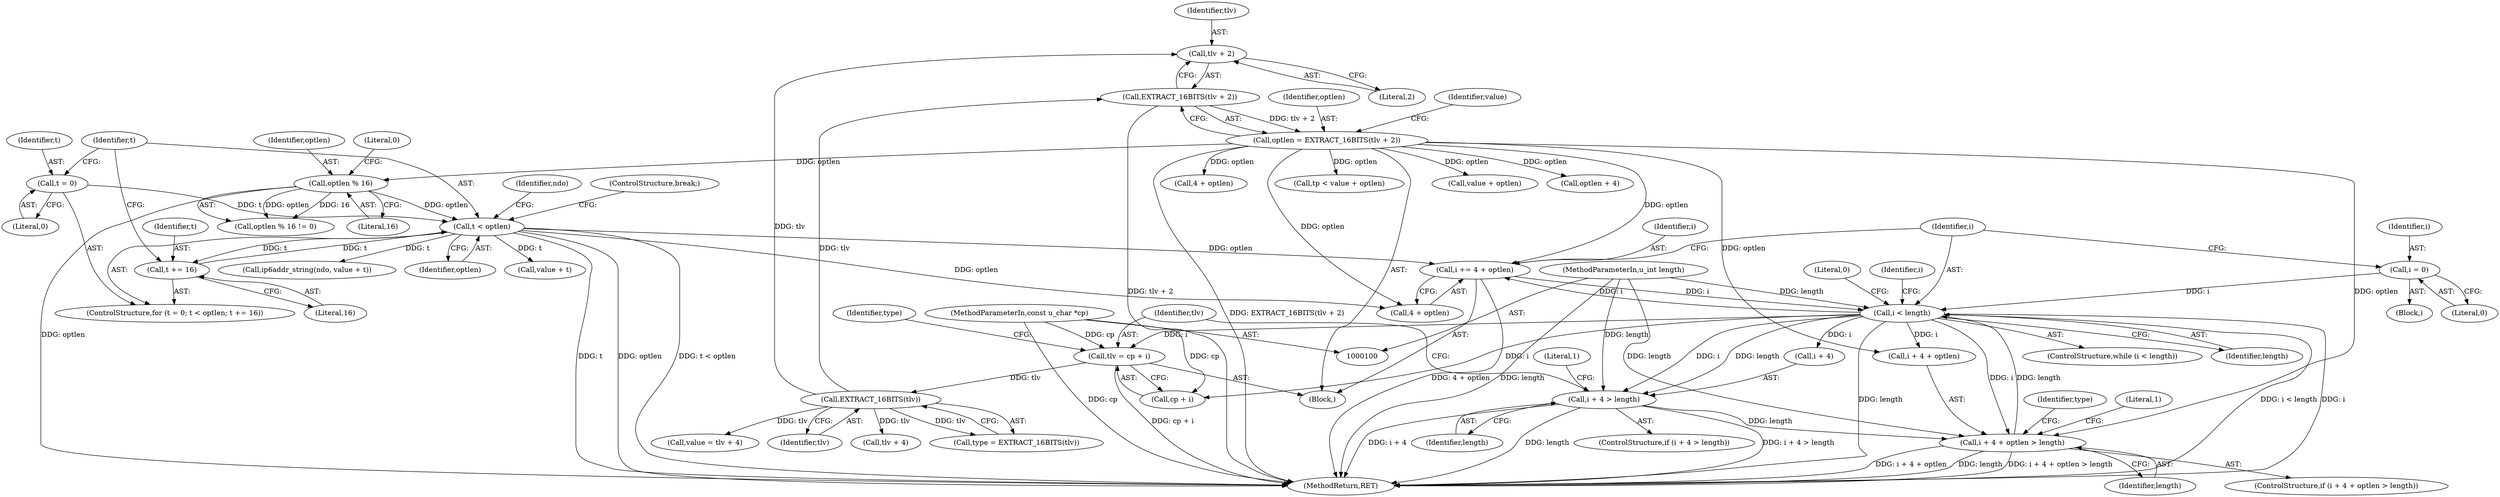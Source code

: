 digraph "0_tcpdump_39582c04cc5e34054b2936b423072fb9df2ff6ef@pointer" {
"1000141" [label="(Call,tlv + 2)"];
"1000136" [label="(Call,EXTRACT_16BITS(tlv))"];
"1000129" [label="(Call,tlv = cp + i)"];
"1000102" [label="(MethodParameterIn,const u_char *cp)"];
"1000116" [label="(Call,i < length)"];
"1000112" [label="(Call,i = 0)"];
"1000269" [label="(Call,i += 4 + optlen)"];
"1000220" [label="(Call,t < optlen)"];
"1000217" [label="(Call,t = 0)"];
"1000223" [label="(Call,t += 16)"];
"1000202" [label="(Call,optlen % 16)"];
"1000138" [label="(Call,optlen = EXTRACT_16BITS(tlv + 2))"];
"1000140" [label="(Call,EXTRACT_16BITS(tlv + 2))"];
"1000184" [label="(Call,i + 4 + optlen > length)"];
"1000121" [label="(Call,i + 4 > length)"];
"1000103" [label="(MethodParameterIn,u_int length)"];
"1000139" [label="(Identifier,optlen)"];
"1000121" [label="(Call,i + 4 > length)"];
"1000224" [label="(Identifier,t)"];
"1000128" [label="(Literal,1)"];
"1000220" [label="(Call,t < optlen)"];
"1000221" [label="(Identifier,t)"];
"1000122" [label="(Call,i + 4)"];
"1000246" [label="(Call,value + optlen)"];
"1000137" [label="(Identifier,tlv)"];
"1000130" [label="(Identifier,tlv)"];
"1000143" [label="(Literal,2)"];
"1000270" [label="(Identifier,i)"];
"1000223" [label="(Call,t += 16)"];
"1000222" [label="(Identifier,optlen)"];
"1000180" [label="(Call,optlen + 4)"];
"1000205" [label="(Literal,0)"];
"1000225" [label="(Literal,16)"];
"1000117" [label="(Identifier,i)"];
"1000141" [label="(Call,tlv + 2)"];
"1000204" [label="(Literal,16)"];
"1000140" [label="(Call,EXTRACT_16BITS(tlv + 2))"];
"1000113" [label="(Identifier,i)"];
"1000120" [label="(ControlStructure,if (i + 4 > length))"];
"1000184" [label="(Call,i + 4 + optlen > length)"];
"1000219" [label="(Literal,0)"];
"1000142" [label="(Identifier,tlv)"];
"1000190" [label="(Identifier,length)"];
"1000119" [label="(Block,)"];
"1000118" [label="(Identifier,length)"];
"1000136" [label="(Call,EXTRACT_16BITS(tlv))"];
"1000271" [label="(Call,4 + optlen)"];
"1000135" [label="(Identifier,type)"];
"1000138" [label="(Call,optlen = EXTRACT_16BITS(tlv + 2))"];
"1000216" [label="(ControlStructure,for (t = 0; t < optlen; t += 16))"];
"1000203" [label="(Identifier,optlen)"];
"1000146" [label="(Call,tlv + 4)"];
"1000183" [label="(ControlStructure,if (i + 4 + optlen > length))"];
"1000129" [label="(Call,tlv = cp + i)"];
"1000217" [label="(Call,t = 0)"];
"1000131" [label="(Call,cp + i)"];
"1000187" [label="(Call,4 + optlen)"];
"1000125" [label="(Identifier,length)"];
"1000112" [label="(Call,i = 0)"];
"1000103" [label="(MethodParameterIn,u_int length)"];
"1000102" [label="(MethodParameterIn,const u_char *cp)"];
"1000228" [label="(Identifier,ndo)"];
"1000202" [label="(Call,optlen % 16)"];
"1000275" [label="(Literal,0)"];
"1000233" [label="(Call,value + t)"];
"1000116" [label="(Call,i < length)"];
"1000269" [label="(Call,i += 4 + optlen)"];
"1000244" [label="(Call,tp < value + optlen)"];
"1000195" [label="(Identifier,type)"];
"1000115" [label="(ControlStructure,while (i < length))"];
"1000201" [label="(Call,optlen % 16 != 0)"];
"1000134" [label="(Call,type = EXTRACT_16BITS(tlv))"];
"1000114" [label="(Literal,0)"];
"1000231" [label="(Call,ip6addr_string(ndo, value + t))"];
"1000276" [label="(MethodReturn,RET)"];
"1000218" [label="(Identifier,t)"];
"1000145" [label="(Identifier,value)"];
"1000105" [label="(Block,)"];
"1000185" [label="(Call,i + 4 + optlen)"];
"1000193" [label="(Literal,1)"];
"1000236" [label="(ControlStructure,break;)"];
"1000123" [label="(Identifier,i)"];
"1000144" [label="(Call,value = tlv + 4)"];
"1000141" -> "1000140"  [label="AST: "];
"1000141" -> "1000143"  [label="CFG: "];
"1000142" -> "1000141"  [label="AST: "];
"1000143" -> "1000141"  [label="AST: "];
"1000140" -> "1000141"  [label="CFG: "];
"1000136" -> "1000141"  [label="DDG: tlv"];
"1000136" -> "1000134"  [label="AST: "];
"1000136" -> "1000137"  [label="CFG: "];
"1000137" -> "1000136"  [label="AST: "];
"1000134" -> "1000136"  [label="CFG: "];
"1000136" -> "1000134"  [label="DDG: tlv"];
"1000129" -> "1000136"  [label="DDG: tlv"];
"1000136" -> "1000140"  [label="DDG: tlv"];
"1000136" -> "1000144"  [label="DDG: tlv"];
"1000136" -> "1000146"  [label="DDG: tlv"];
"1000129" -> "1000119"  [label="AST: "];
"1000129" -> "1000131"  [label="CFG: "];
"1000130" -> "1000129"  [label="AST: "];
"1000131" -> "1000129"  [label="AST: "];
"1000135" -> "1000129"  [label="CFG: "];
"1000129" -> "1000276"  [label="DDG: cp + i"];
"1000102" -> "1000129"  [label="DDG: cp"];
"1000116" -> "1000129"  [label="DDG: i"];
"1000102" -> "1000100"  [label="AST: "];
"1000102" -> "1000276"  [label="DDG: cp"];
"1000102" -> "1000131"  [label="DDG: cp"];
"1000116" -> "1000115"  [label="AST: "];
"1000116" -> "1000118"  [label="CFG: "];
"1000117" -> "1000116"  [label="AST: "];
"1000118" -> "1000116"  [label="AST: "];
"1000123" -> "1000116"  [label="CFG: "];
"1000275" -> "1000116"  [label="CFG: "];
"1000116" -> "1000276"  [label="DDG: i"];
"1000116" -> "1000276"  [label="DDG: length"];
"1000116" -> "1000276"  [label="DDG: i < length"];
"1000112" -> "1000116"  [label="DDG: i"];
"1000269" -> "1000116"  [label="DDG: i"];
"1000184" -> "1000116"  [label="DDG: length"];
"1000103" -> "1000116"  [label="DDG: length"];
"1000116" -> "1000121"  [label="DDG: i"];
"1000116" -> "1000121"  [label="DDG: length"];
"1000116" -> "1000122"  [label="DDG: i"];
"1000116" -> "1000131"  [label="DDG: i"];
"1000116" -> "1000184"  [label="DDG: i"];
"1000116" -> "1000185"  [label="DDG: i"];
"1000116" -> "1000269"  [label="DDG: i"];
"1000112" -> "1000105"  [label="AST: "];
"1000112" -> "1000114"  [label="CFG: "];
"1000113" -> "1000112"  [label="AST: "];
"1000114" -> "1000112"  [label="AST: "];
"1000117" -> "1000112"  [label="CFG: "];
"1000269" -> "1000119"  [label="AST: "];
"1000269" -> "1000271"  [label="CFG: "];
"1000270" -> "1000269"  [label="AST: "];
"1000271" -> "1000269"  [label="AST: "];
"1000117" -> "1000269"  [label="CFG: "];
"1000269" -> "1000276"  [label="DDG: 4 + optlen"];
"1000220" -> "1000269"  [label="DDG: optlen"];
"1000138" -> "1000269"  [label="DDG: optlen"];
"1000220" -> "1000216"  [label="AST: "];
"1000220" -> "1000222"  [label="CFG: "];
"1000221" -> "1000220"  [label="AST: "];
"1000222" -> "1000220"  [label="AST: "];
"1000228" -> "1000220"  [label="CFG: "];
"1000236" -> "1000220"  [label="CFG: "];
"1000220" -> "1000276"  [label="DDG: t"];
"1000220" -> "1000276"  [label="DDG: optlen"];
"1000220" -> "1000276"  [label="DDG: t < optlen"];
"1000217" -> "1000220"  [label="DDG: t"];
"1000223" -> "1000220"  [label="DDG: t"];
"1000202" -> "1000220"  [label="DDG: optlen"];
"1000220" -> "1000223"  [label="DDG: t"];
"1000220" -> "1000231"  [label="DDG: t"];
"1000220" -> "1000233"  [label="DDG: t"];
"1000220" -> "1000271"  [label="DDG: optlen"];
"1000217" -> "1000216"  [label="AST: "];
"1000217" -> "1000219"  [label="CFG: "];
"1000218" -> "1000217"  [label="AST: "];
"1000219" -> "1000217"  [label="AST: "];
"1000221" -> "1000217"  [label="CFG: "];
"1000223" -> "1000216"  [label="AST: "];
"1000223" -> "1000225"  [label="CFG: "];
"1000224" -> "1000223"  [label="AST: "];
"1000225" -> "1000223"  [label="AST: "];
"1000221" -> "1000223"  [label="CFG: "];
"1000202" -> "1000201"  [label="AST: "];
"1000202" -> "1000204"  [label="CFG: "];
"1000203" -> "1000202"  [label="AST: "];
"1000204" -> "1000202"  [label="AST: "];
"1000205" -> "1000202"  [label="CFG: "];
"1000202" -> "1000276"  [label="DDG: optlen"];
"1000202" -> "1000201"  [label="DDG: optlen"];
"1000202" -> "1000201"  [label="DDG: 16"];
"1000138" -> "1000202"  [label="DDG: optlen"];
"1000138" -> "1000119"  [label="AST: "];
"1000138" -> "1000140"  [label="CFG: "];
"1000139" -> "1000138"  [label="AST: "];
"1000140" -> "1000138"  [label="AST: "];
"1000145" -> "1000138"  [label="CFG: "];
"1000138" -> "1000276"  [label="DDG: EXTRACT_16BITS(tlv + 2)"];
"1000140" -> "1000138"  [label="DDG: tlv + 2"];
"1000138" -> "1000180"  [label="DDG: optlen"];
"1000138" -> "1000184"  [label="DDG: optlen"];
"1000138" -> "1000185"  [label="DDG: optlen"];
"1000138" -> "1000187"  [label="DDG: optlen"];
"1000138" -> "1000244"  [label="DDG: optlen"];
"1000138" -> "1000246"  [label="DDG: optlen"];
"1000138" -> "1000271"  [label="DDG: optlen"];
"1000140" -> "1000276"  [label="DDG: tlv + 2"];
"1000184" -> "1000183"  [label="AST: "];
"1000184" -> "1000190"  [label="CFG: "];
"1000185" -> "1000184"  [label="AST: "];
"1000190" -> "1000184"  [label="AST: "];
"1000193" -> "1000184"  [label="CFG: "];
"1000195" -> "1000184"  [label="CFG: "];
"1000184" -> "1000276"  [label="DDG: i + 4 + optlen"];
"1000184" -> "1000276"  [label="DDG: length"];
"1000184" -> "1000276"  [label="DDG: i + 4 + optlen > length"];
"1000121" -> "1000184"  [label="DDG: length"];
"1000103" -> "1000184"  [label="DDG: length"];
"1000121" -> "1000120"  [label="AST: "];
"1000121" -> "1000125"  [label="CFG: "];
"1000122" -> "1000121"  [label="AST: "];
"1000125" -> "1000121"  [label="AST: "];
"1000128" -> "1000121"  [label="CFG: "];
"1000130" -> "1000121"  [label="CFG: "];
"1000121" -> "1000276"  [label="DDG: length"];
"1000121" -> "1000276"  [label="DDG: i + 4 > length"];
"1000121" -> "1000276"  [label="DDG: i + 4"];
"1000103" -> "1000121"  [label="DDG: length"];
"1000103" -> "1000100"  [label="AST: "];
"1000103" -> "1000276"  [label="DDG: length"];
}
